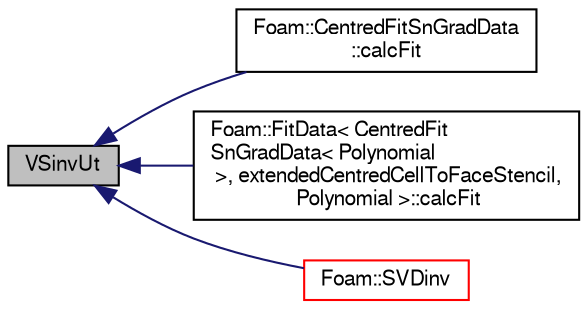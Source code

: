 digraph "VSinvUt"
{
  bgcolor="transparent";
  edge [fontname="FreeSans",fontsize="10",labelfontname="FreeSans",labelfontsize="10"];
  node [fontname="FreeSans",fontsize="10",shape=record];
  rankdir="LR";
  Node30 [label="VSinvUt",height=0.2,width=0.4,color="black", fillcolor="grey75", style="filled", fontcolor="black"];
  Node30 -> Node31 [dir="back",color="midnightblue",fontsize="10",style="solid",fontname="FreeSans"];
  Node31 [label="Foam::CentredFitSnGradData\l::calcFit",height=0.2,width=0.4,color="black",URL="$a22586.html#a41361d5f8c5e64ad06c0a3a5883201af",tooltip="Calculate the fit for the specified face and set the coefficients. "];
  Node30 -> Node32 [dir="back",color="midnightblue",fontsize="10",style="solid",fontname="FreeSans"];
  Node32 [label="Foam::FitData\< CentredFit\lSnGradData\< Polynomial\l \>, extendedCentredCellToFaceStencil,\l Polynomial \>::calcFit",height=0.2,width=0.4,color="black",URL="$a23170.html#a8f269524f4ee2469cadc4d3e7a2e9859",tooltip="Calculate the fit for the specified face and set the coefficients. "];
  Node30 -> Node33 [dir="back",color="midnightblue",fontsize="10",style="solid",fontname="FreeSans"];
  Node33 [label="Foam::SVDinv",height=0.2,width=0.4,color="red",URL="$a21124.html#af2866775ef9c162b8ff2018dd903cdad",tooltip="Return the inverse of matrix A using SVD. "];
}
